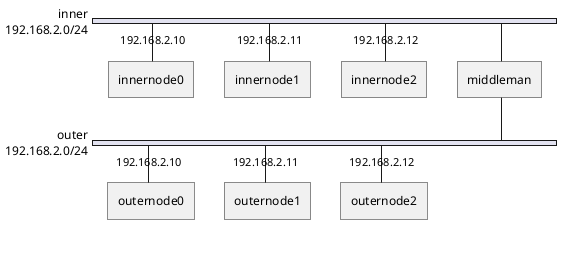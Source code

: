 @startuml
nwdiag {
  network inner {
      address = "192.168.2.0/24"

      innernode0 [address = "192.168.2.10"];
      innernode1 [address = "192.168.2.11"];
      innernode2 [address = "192.168.2.12"];

      middleman;
  }
  network outer {
      address = "192.168.2.0/24";

      outernode0 [address = "192.168.2.10"];
      outernode1 [address = "192.168.2.11"];
      outernode2 [address = "192.168.2.12"];

      middleman;
  }
}
@enduml
